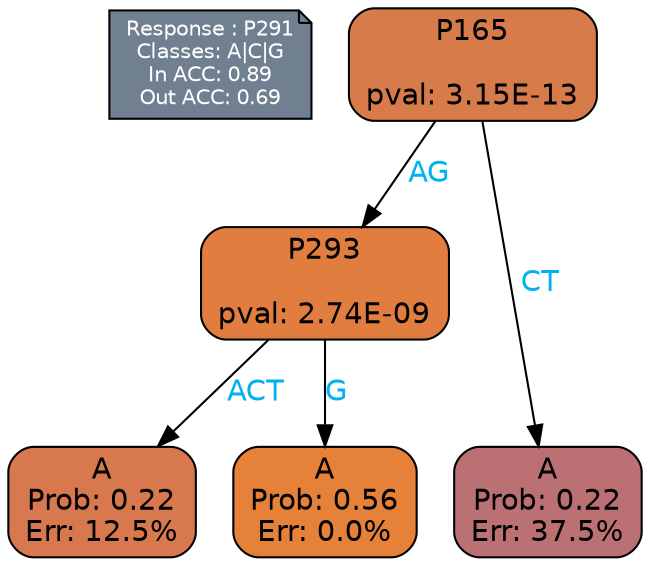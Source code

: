 digraph Tree {
node [shape=box, style="filled, rounded", color="black", fontname=helvetica] ;
graph [ranksep=equally, splines=polylines, bgcolor=transparent, dpi=600] ;
edge [fontname=helvetica] ;
LEGEND [label="Response : P291
Classes: A|C|G
In ACC: 0.89
Out ACC: 0.69
",shape=note,align=left,style=filled,fillcolor="slategray",fontcolor="white",fontsize=10];1 [label="P165

pval: 3.15E-13", fillcolor="#d87b4a"] ;
2 [label="P293

pval: 2.74E-09", fillcolor="#e17e3f"] ;
3 [label="A
Prob: 0.22
Err: 12.5%", fillcolor="#d8784e"] ;
4 [label="A
Prob: 0.56
Err: 0.0%", fillcolor="#e58139"] ;
5 [label="A
Prob: 0.22
Err: 37.5%", fillcolor="#bb7073"] ;
1 -> 2 [label="AG",fontcolor=deepskyblue2] ;
1 -> 5 [label="CT",fontcolor=deepskyblue2] ;
2 -> 3 [label="ACT",fontcolor=deepskyblue2] ;
2 -> 4 [label="G",fontcolor=deepskyblue2] ;
{rank = same; 3;4;5;}{rank = same; LEGEND;1;}}